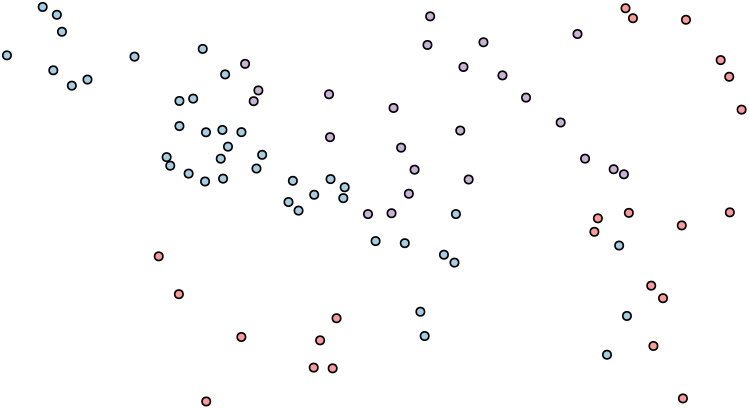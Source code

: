 <?xml version="1.0"?>
<!DOCTYPE ipe SYSTEM "ipe.dtd">
<ipe version="70218" creator="Ipe 7.2.24">
<info created="D:20230323153838" modified="D:20230323170242"/>
<ipestyle name="bettinacolors">
<color name="Bettina blue" value="0 0.4 0.796"/>
<color name="Bettina green" value="0.282 0.557 0"/>
<color name="Bettina red" value="0.836 0 0"/>
<color name="Bettina yellow" value="1 0.604 0"/>
</ipestyle>
<ipestyle name="tuecolors">
<color name="TUe aqua" value="0 0.675 0.51"/>
<color name="TUe blue" value="0 0.4 0.8"/>
<color name="TUe cyan" value="0 0.635 0.871"/>
<color name="TUe darkblue" value="0.063 0.063 0.451"/>
<color name="TUe darkpink" value="0.839 0 0.482"/>
<color name="TUe darkred" value="0.839 0 0.29"/>
<color name="TUe green" value="0.518 0.824 0"/>
<color name="TUe lime" value="0.808 0.875 0"/>
<color name="TUe marine" value="0 0.573 0.71"/>
<color name="TUe orange" value="1 0.604 0"/>
<color name="TUe purple" value="0.678 0.125 0.678"/>
<color name="TUe red" value="0.967 0.192 0.192"/>
<color name="TUe yellow" value="1 0.867 0"/>
</ipestyle>
<ipestyle name="extendedcolors">
<color name="CART 1" value="0.145 0.737 0.612"/>
<color name="CART 10" value="0.996 0.965 0.608"/>
<color name="CART 11" value="0.996 0.859 0.706"/>
<color name="CART 12" value="0.98 0.714 0.58"/>
<color name="CART 13" value="1 0.8 0.302"/>
<color name="CART 2" value="0.533 0.78 0.396"/>
<color name="CART 3" value="0.561 0.737 0.757"/>
<color name="CART 4" value="0.604 0.839 0.741"/>
<color name="CART 5" value="0.706 0.592 0.506"/>
<color name="CART 6" value="0.733 0.718 0.349"/>
<color name="CART 7" value="0.831 0.878 0.353"/>
<color name="CART 8" value="0.835 0.725 0.541"/>
<color name="CART 9" value="0.867 0.529 0.475"/>
<color name="CB brown" value="0.694 0.349 0.157"/>
<color name="CB dark blue" value="0.121 0.47 0.705"/>
<color name="CB dark green" value="0.2 0.627 0.172"/>
<color name="CB dark orange" value="1 0.498 0"/>
<color name="CB dark purple" value="0.415 0.239 0.603"/>
<color name="CB dark red" value="0.89 0.102 0.109"/>
<color name="CB light blue" value="0.651 0.807 0.89"/>
<color name="CB light green" value="0.698 0.874 0.541"/>
<color name="CB light orange" value="0.992 0.749 0.435"/>
<color name="CB light purple" value="0.792 0.698 0.839"/>
<color name="CB light red" value="0.984 0.603 0.6"/>
<color name="CB yellow" value="1 1 0.6"/>
<color name="Gray 0.0" value="0"/>
<color name="Gray 0.1" value="0.1"/>
<color name="Gray 0.2" value="0.2"/>
<color name="Gray 0.3" value="0.3"/>
<color name="Gray 0.4" value="0.4"/>
<color name="Gray 0.5" value="0.5"/>
<color name="Gray 0.6" value="0.6"/>
<color name="Gray 0.7" value="0.7"/>
<color name="Gray 0.8" value="0.8"/>
<color name="Gray 0.9" value="0.9"/>
<color name="Gray 1.0" value="1"/>
<dashstyle name="W dashed fat" value="[3 5.1] 0"/>
<dashstyle name="W dashed heavier" value="[2 3] 0"/>
<dashstyle name="W dashed normal" value="[1 1.7] 0"/>
<dashstyle name="W dashed ultrafat" value="[5 8.5] 0"/>
<dashstyle name="W dot fat" value="[0.01 2.4] 0"/>
<dashstyle name="W dot heavier" value="[0.01 1.6] 0"/>
<dashstyle name="W dot normal" value="[0.01 0.8] 0"/>
<dashstyle name="W dot ultrafat" value="[0.01 4] 0"/>
</ipestyle>
<ipestyle name="pptcolors">
<color name="PPT blue" value="0 0.459 0.965"/>
<color name="PPT gray" value="0.647"/>
<color name="PPT green" value="0 0.69 0.314"/>
<color name="PPT purple" value="0.439 0.188 0.627"/>
<color name="PPT red" value="0.753 0 0"/>
<color name="PPT yellow" value="1 0.753 0"/>
</ipestyle>
<ipestyle name="arrows">
<symbol name="arrow/circle(spx)" transformations="translations">
<path stroke="sym-stroke" pen="sym-pen">
0.5 0 0 0.5 0 0 e
</path>
</symbol>
<symbol name="arrow/disk(spx)" transformations="translations">
<group>
<path fill="sym-stroke">
0.5 0 0 0.5 0 0 e
</path>
<path stroke="sym-stroke" pen="sym-pen">
0.5 0 0 0.5 0 0 e
</path>
</group>
</symbol>
<symbol name="arrow/fdisk(spx)" transformations="translations">
<group>
<path fill="white">
0.5 0 0 0.5 0 0 e
</path>
<path stroke="sym-stroke" pen="sym-pen">
0.5 0 0 0.5 0 0 e
</path>
</group>
</symbol>
<symbol name="arrow/box(spx)" transformations="translations">
<path stroke="sym-stroke" pen="sym-pen">
-0.5 -0.5 m
0.5 -0.5 l
0.5 0.5 l
-0.5 0.5 l
h
</path>
</symbol>
<symbol name="arrow/square(spx)" transformations="translations">
<path fill="sym-stroke">
-0.5 -0.5 m
0.5 -0.5 l
0.5 0.5 l
-0.5 0.5 l
h
</path>
</symbol>
<symbol name="arrow/fsquare(spx)" transformations="translations">
<group>
<path fill="white">
-0.5 -0.5 m
0.5 -0.5 l
0.5 0.5 l
-0.5 0.5 l
h
</path>
<path stroke="sym-stroke" pen="sym-pen">
-0.5 -0.5 m
0.5 -0.5 l
0.5 0.5 l
-0.5 0.5 l
h
</path>
</group>
</symbol>
<symbol name="arrow/cross(spx)" transformations="translations">
<group>
<path stroke="sym-stroke" pen="sym-pen">
-0.5 -0.5 m
0.5 0.5 l
h
</path>
<path stroke="sym-stroke" pen="sym-pen">
-0.5 0.5 m
0.5 -0.5 l
h
</path>
</group>
</symbol>
<symbol name="arrow/whiskers(spx)" transformations="translations">
<path stroke="sym-stroke" pen="sym-pen">
0 -0.5 m
0 0.5 l
h
</path>
</symbol>
</ipestyle>
<ipestyle name="grids">
<anglesize name="10 deg" value="10"/>
<anglesize name="22.5 deg" value="22.5"/>
<anglesize name="30 deg" value="30"/>
<anglesize name="45 deg" value="45"/>
<anglesize name="5 deg" value="5"/>
<anglesize name="60 deg" value="60"/>
<anglesize name="90 deg" value="90"/>
<gridsize name="1 pt" value="1"/>
<gridsize name="10 pts (~3.5 mm)" value="10"/>
<gridsize name="14 pts (~5 mm)" value="14"/>
<gridsize name="16 pts (~6 mm)" value="16"/>
<gridsize name="2 pts" value="2"/>
<gridsize name="20 pts (~7 mm)" value="20"/>
<gridsize name="28 pts (~10 mm)" value="28"/>
<gridsize name="3 pt" value="3"/>
<gridsize name="32 pts (~12 mm)" value="32"/>
<gridsize name="4 pts" value="4"/>
<gridsize name="56 pts (~20 mm)" value="56"/>
<gridsize name="8 pts (~3 mm)" value="8"/>
</ipestyle>
<ipestyle name="sizes">
<arrowsize name="large" value="10"/>
<arrowsize name="small" value="5"/>
<arrowsize name="tiny" value="3"/>
<pen name="1" value="1"/>
<pen name="10" value="10"/>
<pen name="2" value="2"/>
<pen name="3" value="3"/>
<pen name="4" value="4"/>
<pen name="5" value="5"/>
<pen name="6" value="6"/>
<pen name="7" value="7"/>
<pen name="8" value="8"/>
<pen name="9" value="9"/>
<pen name="fat" value="1.2"/>
<pen name="heavier" value="0.8"/>
<pen name="ultrafat" value="2"/>
<symbolsize name="1" value="1"/>
<symbolsize name="10" value="10"/>
<symbolsize name="2" value="2"/>
<symbolsize name="3" value="3"/>
<symbolsize name="4" value="4"/>
<symbolsize name="5" value="5"/>
<symbolsize name="6" value="6"/>
<symbolsize name="7" value="7"/>
<symbolsize name="8" value="8"/>
<symbolsize name="9" value="9"/>
<symbolsize name="large" value="5"/>
<symbolsize name="small" value="2"/>
<symbolsize name="tiny" value="1.1"/>
</ipestyle>
<ipestyle name="text">
<textsize name="Huge" value="\Huge"/>
<textsize name="LARGE" value="\LARGE"/>
<textsize name="Large" value="\Large"/>
<textsize name="footnote" value="\footnotesize"/>
<textsize name="huge" value="\huge"/>
<textsize name="large" value="\large"/>
<textsize name="small" value="\small"/>
<textsize name="tiny" value="\tiny"/>
<textstyle name="center" begin="\begin{center}" end="\end{center}"/>
<textstyle name="item" begin="\begin{itemize}\item{}" end="\end{itemize}"/>
<textstyle name="itemize" begin="\begin{itemize}" end="\end{itemize}"/>
</ipestyle>
<ipestyle name="transparency">
<opacity name="10%" value="0.1"/>
<opacity name="20%" value="0.2"/>
<opacity name="30%" value="0.3"/>
<opacity name="40%" value="0.4"/>
<opacity name="50%" value="0.5"/>
<opacity name="60%" value="0.6"/>
<opacity name="70%" value="0.7"/>
<opacity name="80%" value="0.8"/>
<opacity name="90%" value="0.9"/>
</ipestyle>
<ipestyle name="trimmed">
<symbol name="arrow/arc(spx)">
<path stroke="sym-stroke" fill="sym-stroke" pen="sym-pen">
0 0 m
-1 0.333 l
-1 -0.333 l
h
</path>
</symbol>
<symbol name="arrow/farc(spx)">
<path stroke="sym-stroke" fill="white" pen="sym-pen">
0 0 m
-1 0.333 l
-1 -0.333 l
h
</path>
</symbol>
<symbol name="arrow/ptarc(spx)">
<path stroke="sym-stroke" fill="sym-stroke" pen="sym-pen">
0 0 m
-1 0.333 l
-0.8 0 l
-1 -0.333 l
h
</path>
</symbol>
<symbol name="arrow/fptarc(spx)">
<path stroke="sym-stroke" fill="white" pen="sym-pen">
0 0 m
-1 0.333 l
-0.8 0 l
-1 -0.333 l
h
</path>
</symbol>
<symbol name="mark/circle(sx)" transformations="translations">
<path fill="sym-stroke">
0.6 0 0 0.6 0 0 e
0.4 0 0 0.4 0 0 e
</path>
</symbol>
<symbol name="mark/disk(sx)" transformations="translations">
<path fill="sym-stroke">
0.6 0 0 0.6 0 0 e
</path>
</symbol>
<symbol name="mark/fdisk(sfx)" transformations="translations">
<group>
<path fill="sym-fill">
0.5 0 0 0.5 0 0 e
</path>
<path fill="sym-stroke" fillrule="eofill">
0.6 0 0 0.6 0 0 e
0.4 0 0 0.4 0 0 e
</path>
</group>
</symbol>
<symbol name="mark/box(sx)" transformations="translations">
<path fill="sym-stroke" fillrule="eofill">
-0.6 -0.6 m
0.6 -0.6 l
0.6 0.6 l
-0.6 0.6 l
h
-0.4 -0.4 m
0.4 -0.4 l
0.4 0.4 l
-0.4 0.4 l
h
</path>
</symbol>
<symbol name="mark/square(sx)" transformations="translations">
<path fill="sym-stroke">
-0.6 -0.6 m
0.6 -0.6 l
0.6 0.6 l
-0.6 0.6 l
h
</path>
</symbol>
<symbol name="mark/fsquare(sfx)" transformations="translations">
<group>
<path fill="sym-fill">
-0.5 -0.5 m
0.5 -0.5 l
0.5 0.5 l
-0.5 0.5 l
h
</path>
<path fill="sym-stroke" fillrule="eofill">
-0.6 -0.6 m
0.6 -0.6 l
0.6 0.6 l
-0.6 0.6 l
h
-0.4 -0.4 m
0.4 -0.4 l
0.4 0.4 l
-0.4 0.4 l
h
</path>
</group>
</symbol>
<symbol name="mark/cross(sx)" transformations="translations">
<group>
<path fill="sym-stroke">
-0.43 -0.57 m
0.57 0.43 l
0.43 0.57 l
-0.57 -0.43 l
h
</path>
<path fill="sym-stroke">
-0.43 0.57 m
0.57 -0.43 l
0.43 -0.57 l
-0.57 0.43 l
h
</path>
</group>
</symbol>
<symbol name="arrow/fnormal(spx)">
<path stroke="sym-stroke" fill="white" pen="sym-pen">
0 0 m
-1 0.333 l
-1 -0.333 l
h
</path>
</symbol>
<symbol name="arrow/pointed(spx)">
<path stroke="sym-stroke" fill="sym-stroke" pen="sym-pen">
0 0 m
-1 0.333 l
-0.8 0 l
-1 -0.333 l
h
</path>
</symbol>
<symbol name="arrow/fpointed(spx)">
<path stroke="sym-stroke" fill="white" pen="sym-pen">
0 0 m
-1 0.333 l
-0.8 0 l
-1 -0.333 l
h
</path>
</symbol>
<symbol name="arrow/linear(spx)">
<path stroke="sym-stroke" pen="sym-pen">
-1 0.333 m
0 0 l
-1 -0.333 l
</path>
</symbol>
<symbol name="arrow/fdouble(spx)">
<path stroke="sym-stroke" fill="white" pen="sym-pen">
0 0 m
-1 0.333 l
-1 -0.333 l
h
-1 0 m
-2 0.333 l
-2 -0.333 l
h
</path>
</symbol>
<symbol name="arrow/double(spx)">
<path stroke="sym-stroke" fill="sym-stroke" pen="sym-pen">
0 0 m
-1 0.333 l
-1 -0.333 l
h
-1 0 m
-2 0.333 l
-2 -0.333 l
h
</path>
</symbol>
<tiling name="falling" angle="-60" step="4" width="1"/>
<tiling name="rising" angle="30" step="4" width="1"/>
</ipestyle>
<ipestyle name="personal">
<color name="GC beige" value="0.996 0.921 0.776"/>
<color name="GC orange" value="0.976 0.639 0.055"/>
<layout paper="350 497" origin="0 0" frame="350 497"/>
</ipestyle>
<page>
<layer name="alpha"/>
<view layers="alpha" active="alpha"/>
<use layer="alpha" name="mark/fdisk(sfx)" pos="39.4427 470.742" size="normal" stroke="black" fill="CB light blue"/>
<use matrix="1 0 0 1 5.10364 -2.82788" name="mark/fdisk(sfx)" pos="39.4427 470.742" size="normal" stroke="black" fill="CB light blue"/>
<use matrix="1 0 0 1 6.93338 -8.92701" name="mark/fdisk(sfx)" pos="39.4427 470.742" size="normal" stroke="black" fill="CB light blue"/>
<use matrix="1 0 0 1 -12.8709 -17.4299" name="mark/fdisk(sfx)" pos="39.4427 470.742" size="normal" stroke="black" fill="CB light blue"/>
<use matrix="1 0 0 1 3.81206 -22.8115" name="mark/fdisk(sfx)" pos="39.4427 470.742" size="normal" stroke="black" fill="CB light blue"/>
<use matrix="1 0 0 1 10.4852 -28.3366" name="mark/fdisk(sfx)" pos="39.4427 470.742" size="normal" stroke="black" fill="CB light blue"/>
<use matrix="1 0 0 1 16.118 -26.1481" name="mark/fdisk(sfx)" pos="39.4427 470.742" size="normal" stroke="black" fill="CB light blue"/>
<use matrix="1 0 0 1 33.052 -17.8963" name="mark/fdisk(sfx)" pos="39.4427 470.742" size="normal" stroke="black" fill="CB light blue"/>
<use matrix="1 0 0 1 57.6148 -15.108" name="mark/fdisk(sfx)" pos="39.4427 470.742" size="normal" stroke="black" fill="CB light blue"/>
<use matrix="1 0 0 1 65.6782 -24.2901" name="mark/fdisk(sfx)" pos="39.4427 470.742" size="normal" stroke="black" fill="CB light blue"/>
<use matrix="1 0 0 1 54.1656 -33.0061" name="mark/fdisk(sfx)" pos="39.4427 470.742" size="normal" stroke="black" fill="CB light blue"/>
<use matrix="1 0 0 1 49.225 -33.8451" name="mark/fdisk(sfx)" pos="39.4427 470.742" size="normal" stroke="black" fill="CB light blue"/>
<use matrix="1 0 0 1 49.225 -42.8873" name="mark/fdisk(sfx)" pos="39.4427 470.742" size="normal" stroke="black" fill="CB light blue"/>
<use matrix="1 0 0 1 44.6107 -54.0736" name="mark/fdisk(sfx)" pos="39.4427 470.742" size="normal" stroke="black" fill="CB light blue"/>
<use matrix="1 0 0 1 45.9157 -57.1499" name="mark/fdisk(sfx)" pos="39.4427 470.742" size="normal" stroke="black" fill="CB light blue"/>
<use matrix="1 0 0 1 52.5343 -59.9931" name="mark/fdisk(sfx)" pos="39.4427 470.742" size="normal" stroke="black" fill="CB light blue"/>
<use matrix="1 0 0 1 58.4537 -62.8362" name="mark/fdisk(sfx)" pos="39.4427 470.742" size="normal" stroke="black" fill="CB light blue"/>
<use matrix="1 0 0 1 64.9325 -61.8108" name="mark/fdisk(sfx)" pos="39.4427 470.742" size="normal" stroke="black" fill="CB light blue"/>
<use matrix="1 0 0 1 64.0935 -54.633" name="mark/fdisk(sfx)" pos="39.4427 470.742" size="normal" stroke="black" fill="CB light blue"/>
<use matrix="1 0 0 1 66.7036 -50.2983" name="mark/fdisk(sfx)" pos="39.4427 470.742" size="normal" stroke="black" fill="CB light blue"/>
<use matrix="1 0 0 1 58.78 -45.1246" name="mark/fdisk(sfx)" pos="39.4427 470.742" size="normal" stroke="black" fill="CB light blue"/>
<use matrix="1 0 0 1 64.6994 -44.2856" name="mark/fdisk(sfx)" pos="39.4427 470.742" size="normal" stroke="black" fill="CB light blue"/>
<use matrix="1 0 0 1 71.551 -45.078" name="mark/fdisk(sfx)" pos="39.4427 470.742" size="normal" stroke="black" fill="CB light blue"/>
<use matrix="1 0 0 1 79.0086 -53.2347" name="mark/fdisk(sfx)" pos="39.4427 470.742" size="normal" stroke="black" fill="CB light blue"/>
<use matrix="1 0 0 1 76.9577 -58.1753" name="mark/fdisk(sfx)" pos="39.4427 470.742" size="normal" stroke="black" fill="CB light blue"/>
<use matrix="1 0 0 1 90.0641 -62.5888" name="mark/fdisk(sfx)" pos="39.4427 470.742" size="normal" stroke="black" fill="CB light blue"/>
<use matrix="1 0 0 1 88.4855 -70.2307" name="mark/fdisk(sfx)" pos="39.4427 470.742" size="normal" stroke="black" fill="CB light blue"/>
<use matrix="1 0 0 1 92.1091 -73.3161" name="mark/fdisk(sfx)" pos="39.4427 470.742" size="normal" stroke="black" fill="CB light blue"/>
<use matrix="1 0 0 1 97.7418 -67.6116" name="mark/fdisk(sfx)" pos="39.4427 470.742" size="normal" stroke="black" fill="CB light blue"/>
<use matrix="1 0 0 1 103.626 -61.9789" name="mark/fdisk(sfx)" pos="39.4427 470.742" size="normal" stroke="black" fill="CB light blue"/>
<use matrix="1 0 0 1 108.72 -64.9208" name="mark/fdisk(sfx)" pos="39.4427 470.742" size="normal" stroke="black" fill="CB light blue"/>
<use matrix="1 0 0 1 108.218 -68.8315" name="mark/fdisk(sfx)" pos="39.4427 470.742" size="normal" stroke="black" fill="CB light blue"/>
<use matrix="1 0 0 1 119.842 -84.2946" name="mark/fdisk(sfx)" pos="39.4427 470.742" size="normal" stroke="black" fill="CB light blue"/>
<use matrix="1 0 0 1 130.354 -85.048" name="mark/fdisk(sfx)" pos="39.4427 470.742" size="normal" stroke="black" fill="CB light blue"/>
<use matrix="1 0 0 1 148.76 -74.5626" name="mark/fdisk(sfx)" pos="39.4427 470.742" size="normal" stroke="black" fill="CB light blue"/>
<use matrix="1 0 0 1 144.452 -89.1991" name="mark/fdisk(sfx)" pos="39.4427 470.742" size="normal" stroke="black" fill="CB light blue"/>
<use matrix="1 0 0 1 148.235 -92.0436" name="mark/fdisk(sfx)" pos="39.4427 470.742" size="normal" stroke="black" fill="CB light blue"/>
<use matrix="1 0 0 1 135.962 -109.718" name="mark/fdisk(sfx)" pos="39.4427 470.742" size="normal" stroke="black" fill="CB light blue"/>
<use matrix="1 0 0 1 137.505 -118.472" name="mark/fdisk(sfx)" pos="39.4427 470.742" size="normal" stroke="black" fill="CB light blue"/>
<use matrix="1 0 0 1 203.146 -125.202" name="mark/fdisk(sfx)" pos="39.4427 470.742" size="normal" stroke="black" fill="CB light blue"/>
<use matrix="1 0 0 1 210.321 -111.245" name="mark/fdisk(sfx)" pos="39.4427 470.742" size="normal" stroke="black" fill="CB light blue"/>
<use matrix="1 0 0 1 207.518 -85.8965" name="mark/fdisk(sfx)" pos="39.4427 470.742" size="normal" stroke="black" fill="CB light blue"/>
<use matrix="1 0 0 1 41.7728 -89.7825" name="mark/fdisk(sfx)" pos="39.4427 470.742" size="normal" stroke="black" fill="CB light red"/>
<use matrix="1 0 0 1 49.0259 -103.404" name="mark/fdisk(sfx)" pos="39.4427 470.742" size="normal" stroke="black" fill="CB light red"/>
<use matrix="1 0 0 1 71.5245 -118.822" name="mark/fdisk(sfx)" pos="39.4427 470.742" size="normal" stroke="black" fill="CB light red"/>
<use matrix="1 0 0 1 58.8592 -142.029" name="mark/fdisk(sfx)" pos="39.4427 470.742" size="normal" stroke="black" fill="CB light red"/>
<use matrix="1 0 0 1 97.563 -129.836" name="mark/fdisk(sfx)" pos="39.4427 470.742" size="normal" stroke="black" fill="CB light red"/>
<use matrix="1 0 0 1 104.387 -130.107" name="mark/fdisk(sfx)" pos="39.4427 470.742" size="normal" stroke="black" fill="CB light red"/>
<use matrix="1 0 0 1 99.8668 -120.025" name="mark/fdisk(sfx)" pos="39.4427 470.742" size="normal" stroke="black" fill="CB light red"/>
<use matrix="1 0 0 1 105.787 -112.06" name="mark/fdisk(sfx)" pos="39.4427 470.742" size="normal" stroke="black" fill="CB light red"/>
<use matrix="1 0 0 1 219.86 -122.054" name="mark/fdisk(sfx)" pos="39.4427 470.742" size="normal" stroke="black" fill="CB light red"/>
<use matrix="1 0 0 1 230.487 -140.931" name="mark/fdisk(sfx)" pos="39.4427 470.742" size="normal" stroke="black" fill="CB light red"/>
<use matrix="1 0 0 1 223.309 -104.856" name="mark/fdisk(sfx)" pos="39.4427 470.742" size="normal" stroke="black" fill="CB light red"/>
<use matrix="1 0 0 1 219.068 -100.334" name="mark/fdisk(sfx)" pos="39.4427 470.742" size="normal" stroke="black" fill="CB light red"/>
<use matrix="1 0 0 1 230.071 -78.6505" name="mark/fdisk(sfx)" pos="39.4427 470.742" size="normal" stroke="black" fill="CB light red"/>
<use matrix="1 0 0 1 211.02 -74.13" name="mark/fdisk(sfx)" pos="39.4427 470.742" size="normal" stroke="black" fill="CB light red"/>
<use matrix="1 0 0 1 199.862 -76.1032" name="mark/fdisk(sfx)" pos="39.4427 470.742" size="normal" stroke="black" fill="CB light red"/>
<use matrix="1 0 0 1 198.606 -80.9466" name="mark/fdisk(sfx)" pos="39.4427 470.742" size="normal" stroke="black" fill="CB light red"/>
<use matrix="1 0 0 1 247.363 -73.9506" name="mark/fdisk(sfx)" pos="39.4427 470.742" size="normal" stroke="black" fill="CB light red"/>
<use matrix="1 0 0 1 251.604 -36.9709" name="mark/fdisk(sfx)" pos="39.4427 470.742" size="normal" stroke="black" fill="CB light red"/>
<use matrix="1 0 0 1 247.155 -25.1314" name="mark/fdisk(sfx)" pos="39.4427 470.742" size="normal" stroke="black" fill="CB light red"/>
<use matrix="1 0 0 1 244.07 -19.1399" name="mark/fdisk(sfx)" pos="39.4427 470.742" size="normal" stroke="black" fill="CB light red"/>
<use matrix="1 0 0 1 231.573 -4.61521" name="mark/fdisk(sfx)" pos="39.4427 470.742" size="normal" stroke="black" fill="CB light red"/>
<use matrix="1 0 0 1 212.491 -4.06289" name="mark/fdisk(sfx)" pos="39.4427 470.742" size="normal" stroke="black" fill="CB light red"/>
<use matrix="1 0 0 1 209.812 -0.472793" name="mark/fdisk(sfx)" pos="39.4427 470.742" size="normal" stroke="black" fill="CB light red"/>
<use matrix="1 0 0 1 72.8639 -20.4876" name="mark/fdisk(sfx)" pos="39.4427 470.742" size="normal" stroke="black" fill="CB light purple"/>
<use matrix="1 0 0 1 77.6472 -30.054" name="mark/fdisk(sfx)" pos="39.4427 470.742" size="normal" stroke="black" fill="CB light purple"/>
<use matrix="1 0 0 1 75.9517 -33.9293" name="mark/fdisk(sfx)" pos="39.4427 470.742" size="normal" stroke="black" fill="CB light purple"/>
<use matrix="1 0 0 1 103.443 -46.8876" name="mark/fdisk(sfx)" pos="39.4427 470.742" size="normal" stroke="black" fill="CB light purple"/>
<use matrix="1 0 0 1 103.079 -31.4467" name="mark/fdisk(sfx)" pos="39.4427 470.742" size="normal" stroke="black" fill="CB light purple"/>
<use matrix="1 0 0 1 126.305 -36.3649" name="mark/fdisk(sfx)" pos="39.4427 470.742" size="normal" stroke="black" fill="CB light purple"/>
<use matrix="1 0 0 1 129.03 -50.6553" name="mark/fdisk(sfx)" pos="39.4427 470.742" size="normal" stroke="black" fill="CB light purple"/>
<use matrix="1 0 0 1 133.874 -58.5877" name="mark/fdisk(sfx)" pos="39.4427 470.742" size="normal" stroke="black" fill="CB light purple"/>
<use matrix="1 0 0 1 131.816 -67.2467" name="mark/fdisk(sfx)" pos="39.4427 470.742" size="normal" stroke="black" fill="CB light purple"/>
<use matrix="1 0 0 1 125.579 -74.2708" name="mark/fdisk(sfx)" pos="39.4427 470.742" size="normal" stroke="black" fill="CB light purple"/>
<use matrix="1 0 0 1 117.101 -74.5735" name="mark/fdisk(sfx)" pos="39.4427 470.742" size="normal" stroke="black" fill="CB light purple"/>
<use matrix="1 0 0 1 153.349 -62.1242" name="mark/fdisk(sfx)" pos="39.4427 470.742" size="normal" stroke="black" fill="CB light purple"/>
<use matrix="1 0 0 1 150.321 -44.5034" name="mark/fdisk(sfx)" pos="39.4427 470.742" size="normal" stroke="black" fill="CB light purple"/>
<use matrix="1 0 0 1 151.472 -21.6145" name="mark/fdisk(sfx)" pos="39.4427 470.742" size="normal" stroke="black" fill="CB light purple"/>
<use matrix="1 0 0 1 139.482 -3.38824" name="mark/fdisk(sfx)" pos="39.4427 470.742" size="normal" stroke="black" fill="CB light purple"/>
<use matrix="1 0 0 1 138.513 -13.6822" name="mark/fdisk(sfx)" pos="39.4427 470.742" size="normal" stroke="black" fill="CB light purple"/>
<use matrix="1 0 0 1 158.677 -12.7133" name="mark/fdisk(sfx)" pos="39.4427 470.742" size="normal" stroke="black" fill="CB light purple"/>
<use matrix="1 0 0 1 165.52 -24.6422" name="mark/fdisk(sfx)" pos="39.4427 470.742" size="normal" stroke="black" fill="CB light purple"/>
<use matrix="1 0 0 1 173.997 -32.6351" name="mark/fdisk(sfx)" pos="39.4427 470.742" size="normal" stroke="black" fill="CB light purple"/>
<use matrix="1 0 0 1 192.526 -9.74625" name="mark/fdisk(sfx)" pos="39.4427 470.742" size="normal" stroke="black" fill="CB light purple"/>
<use matrix="1 0 0 1 186.471 -41.5969" name="mark/fdisk(sfx)" pos="39.4427 470.742" size="normal" stroke="black" fill="CB light purple"/>
<use matrix="1 0 0 1 209.239 -60.247" name="mark/fdisk(sfx)" pos="39.4427 470.742" size="normal" stroke="black" fill="CB light purple"/>
<use matrix="1 0 0 1 205.545 -58.4305" name="mark/fdisk(sfx)" pos="39.4427 470.742" size="normal" stroke="black" fill="CB light purple"/>
<use matrix="1 0 0 1 195.251 -54.6157" name="mark/fdisk(sfx)" pos="39.4427 470.742" size="normal" stroke="black" fill="CB light purple"/>
</page>
</ipe>
